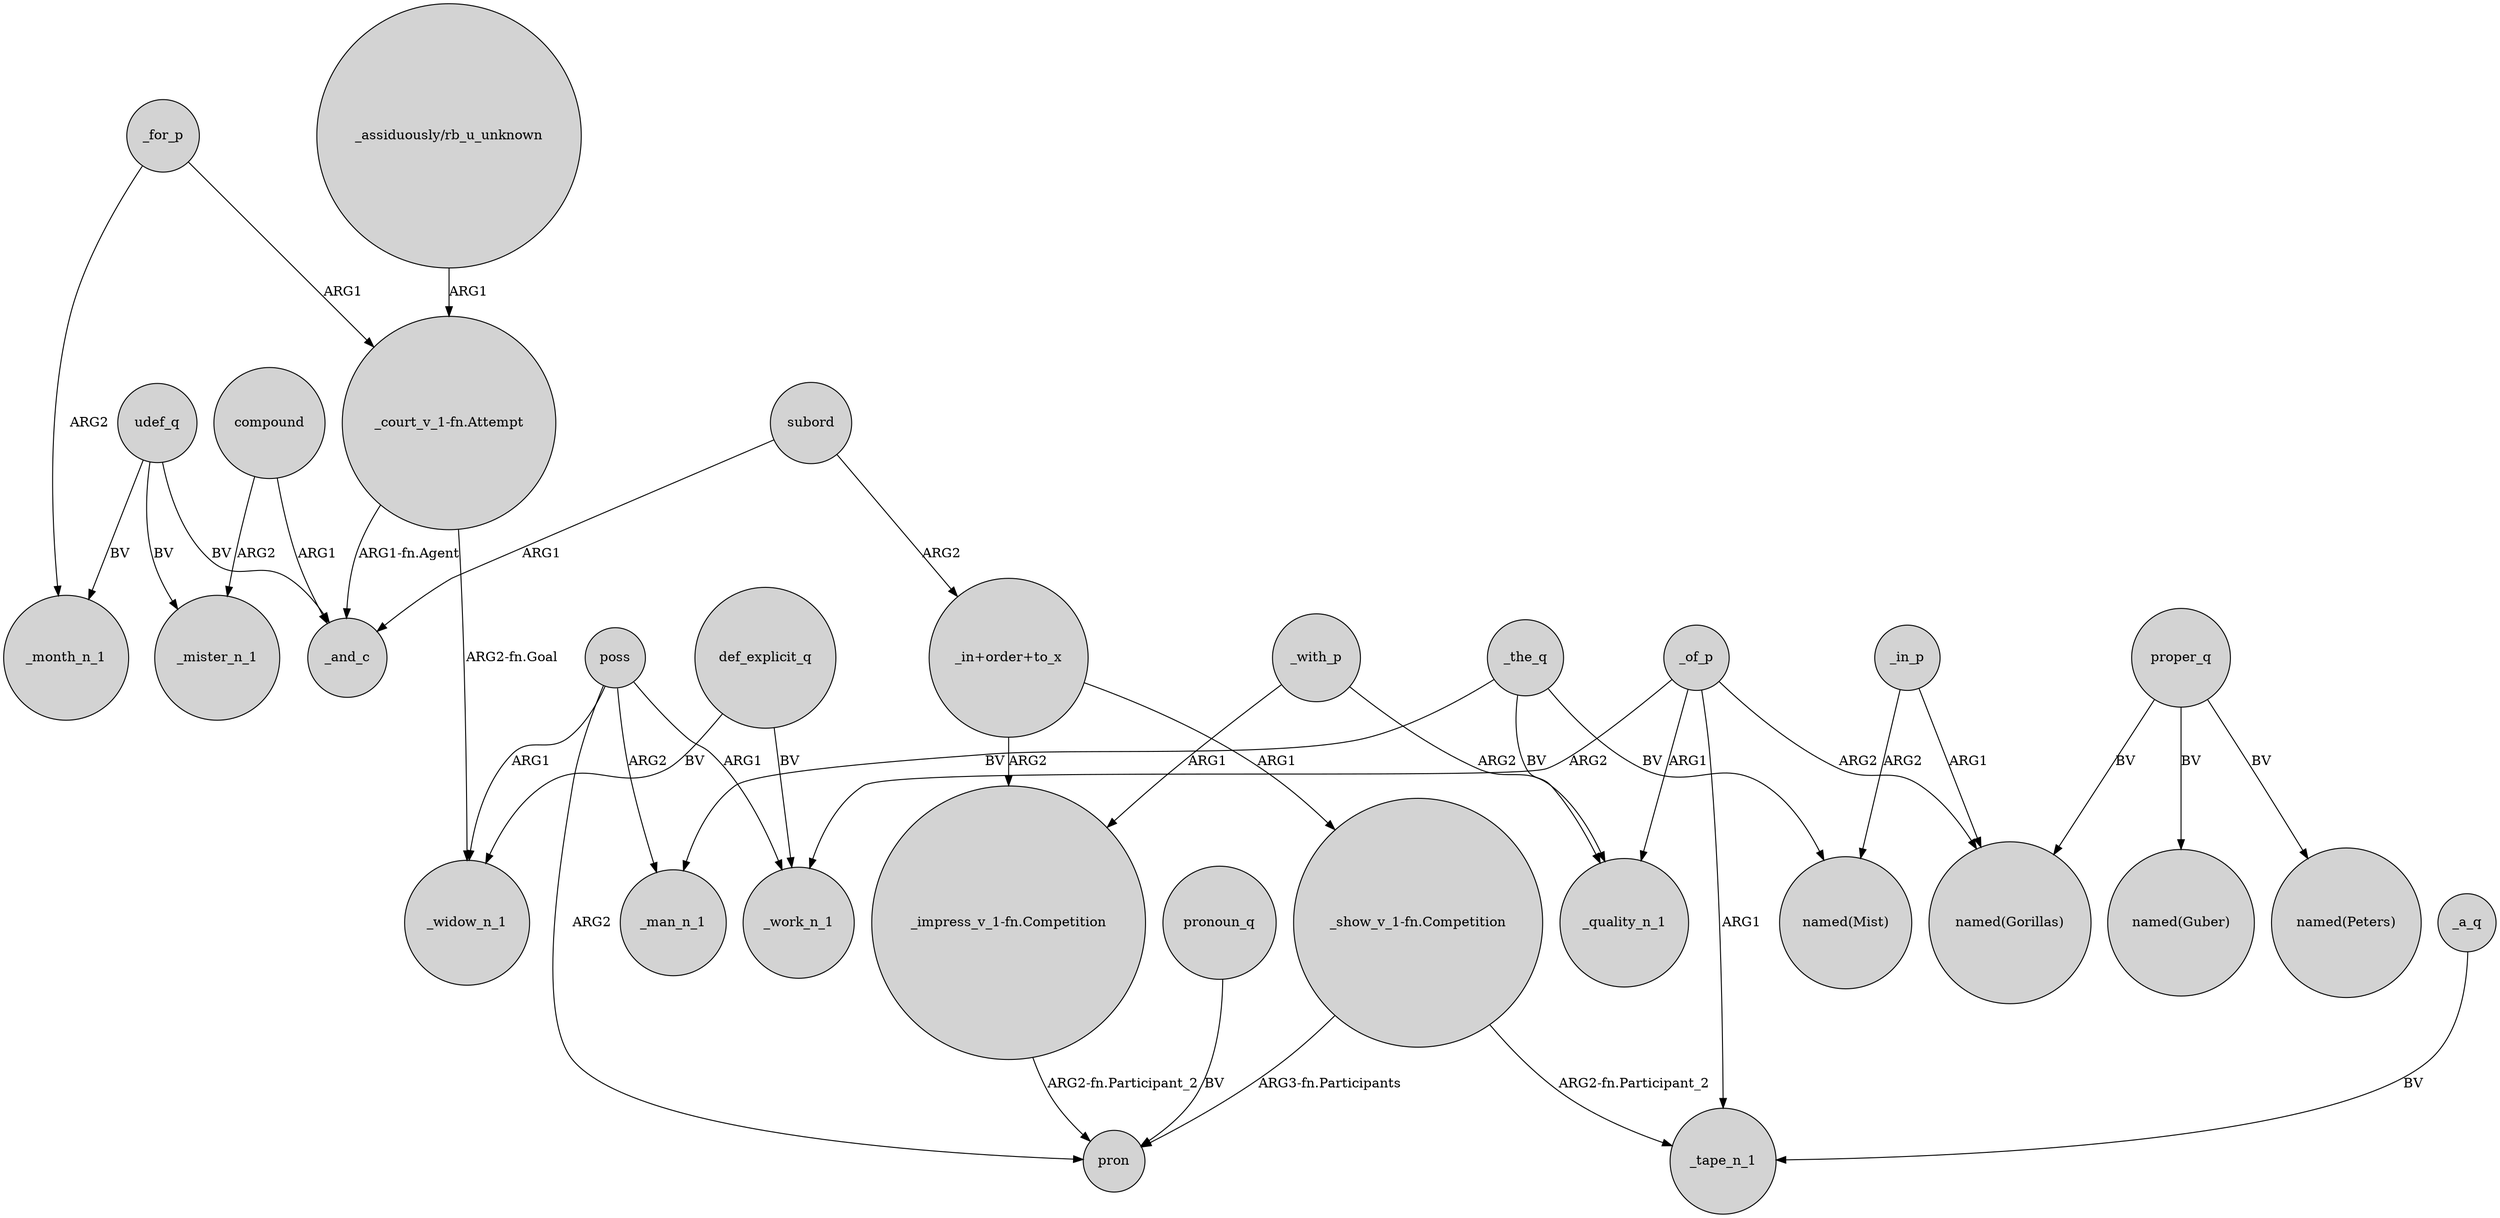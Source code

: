 digraph {
	node [shape=circle style=filled]
	udef_q -> _month_n_1 [label=BV]
	poss -> _man_n_1 [label=ARG2]
	"_assiduously/rb_u_unknown" -> "_court_v_1-fn.Attempt" [label=ARG1]
	compound -> _and_c [label=ARG1]
	compound -> _mister_n_1 [label=ARG2]
	"_in+order+to_x" -> "_impress_v_1-fn.Competition" [label=ARG2]
	_the_q -> _quality_n_1 [label=BV]
	_of_p -> _quality_n_1 [label=ARG1]
	proper_q -> "named(Gorillas)" [label=BV]
	_of_p -> _work_n_1 [label=ARG2]
	proper_q -> "named(Peters)" [label=BV]
	_in_p -> "named(Gorillas)" [label=ARG1]
	"_impress_v_1-fn.Competition" -> pron [label="ARG2-fn.Participant_2"]
	udef_q -> _and_c [label=BV]
	udef_q -> _mister_n_1 [label=BV]
	_with_p -> "_impress_v_1-fn.Competition" [label=ARG1]
	pronoun_q -> pron [label=BV]
	"_show_v_1-fn.Competition" -> _tape_n_1 [label="ARG2-fn.Participant_2"]
	poss -> pron [label=ARG2]
	def_explicit_q -> _widow_n_1 [label=BV]
	poss -> _work_n_1 [label=ARG1]
	_for_p -> _month_n_1 [label=ARG2]
	_for_p -> "_court_v_1-fn.Attempt" [label=ARG1]
	_a_q -> _tape_n_1 [label=BV]
	subord -> "_in+order+to_x" [label=ARG2]
	"_show_v_1-fn.Competition" -> pron [label="ARG3-fn.Participants"]
	_of_p -> _tape_n_1 [label=ARG1]
	proper_q -> "named(Guber)" [label=BV]
	"_court_v_1-fn.Attempt" -> _and_c [label="ARG1-fn.Agent"]
	_of_p -> "named(Gorillas)" [label=ARG2]
	poss -> _widow_n_1 [label=ARG1]
	"_in+order+to_x" -> "_show_v_1-fn.Competition" [label=ARG1]
	subord -> _and_c [label=ARG1]
	_in_p -> "named(Mist)" [label=ARG2]
	"_court_v_1-fn.Attempt" -> _widow_n_1 [label="ARG2-fn.Goal"]
	_the_q -> "named(Mist)" [label=BV]
	def_explicit_q -> _work_n_1 [label=BV]
	_the_q -> _man_n_1 [label=BV]
	_with_p -> _quality_n_1 [label=ARG2]
}
